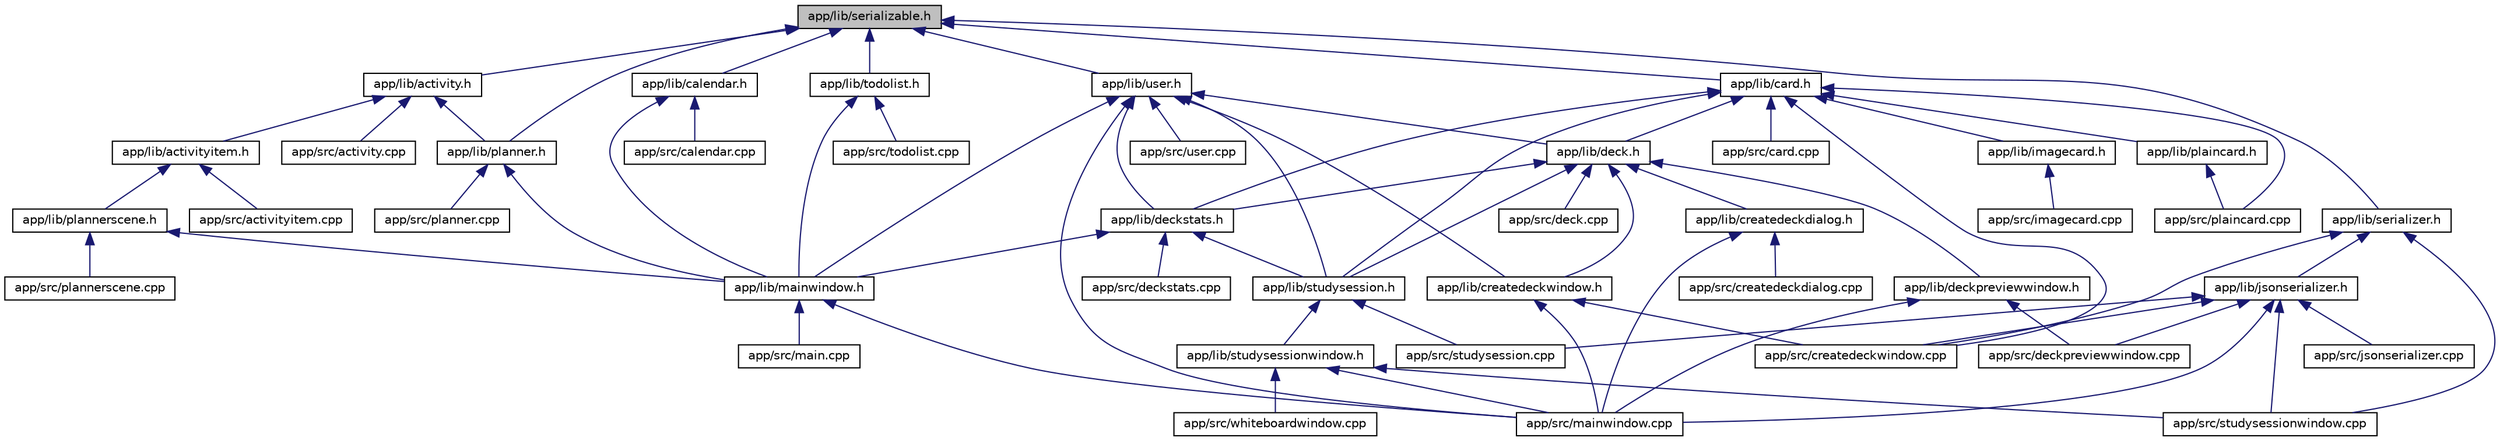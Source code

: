 digraph "app/lib/serializable.h"
{
 // LATEX_PDF_SIZE
  edge [fontname="Helvetica",fontsize="10",labelfontname="Helvetica",labelfontsize="10"];
  node [fontname="Helvetica",fontsize="10",shape=record];
  Node1 [label="app/lib/serializable.h",height=0.2,width=0.4,color="black", fillcolor="grey75", style="filled", fontcolor="black",tooltip=" "];
  Node1 -> Node2 [dir="back",color="midnightblue",fontsize="10",style="solid"];
  Node2 [label="app/lib/activity.h",height=0.2,width=0.4,color="black", fillcolor="white", style="filled",URL="$activity_8h.html",tooltip=" "];
  Node2 -> Node3 [dir="back",color="midnightblue",fontsize="10",style="solid"];
  Node3 [label="app/lib/activityitem.h",height=0.2,width=0.4,color="black", fillcolor="white", style="filled",URL="$activityitem_8h.html",tooltip=" "];
  Node3 -> Node4 [dir="back",color="midnightblue",fontsize="10",style="solid"];
  Node4 [label="app/lib/plannerscene.h",height=0.2,width=0.4,color="black", fillcolor="white", style="filled",URL="$plannerscene_8h.html",tooltip=" "];
  Node4 -> Node5 [dir="back",color="midnightblue",fontsize="10",style="solid"];
  Node5 [label="app/lib/mainwindow.h",height=0.2,width=0.4,color="black", fillcolor="white", style="filled",URL="$mainwindow_8h.html",tooltip=" "];
  Node5 -> Node6 [dir="back",color="midnightblue",fontsize="10",style="solid"];
  Node6 [label="app/src/main.cpp",height=0.2,width=0.4,color="black", fillcolor="white", style="filled",URL="$main_8cpp.html",tooltip=" "];
  Node5 -> Node7 [dir="back",color="midnightblue",fontsize="10",style="solid"];
  Node7 [label="app/src/mainwindow.cpp",height=0.2,width=0.4,color="black", fillcolor="white", style="filled",URL="$mainwindow_8cpp.html",tooltip=" "];
  Node4 -> Node8 [dir="back",color="midnightblue",fontsize="10",style="solid"];
  Node8 [label="app/src/plannerscene.cpp",height=0.2,width=0.4,color="black", fillcolor="white", style="filled",URL="$plannerscene_8cpp.html",tooltip=" "];
  Node3 -> Node9 [dir="back",color="midnightblue",fontsize="10",style="solid"];
  Node9 [label="app/src/activityitem.cpp",height=0.2,width=0.4,color="black", fillcolor="white", style="filled",URL="$activityitem_8cpp.html",tooltip=" "];
  Node2 -> Node10 [dir="back",color="midnightblue",fontsize="10",style="solid"];
  Node10 [label="app/lib/planner.h",height=0.2,width=0.4,color="black", fillcolor="white", style="filled",URL="$planner_8h.html",tooltip=" "];
  Node10 -> Node5 [dir="back",color="midnightblue",fontsize="10",style="solid"];
  Node10 -> Node11 [dir="back",color="midnightblue",fontsize="10",style="solid"];
  Node11 [label="app/src/planner.cpp",height=0.2,width=0.4,color="black", fillcolor="white", style="filled",URL="$planner_8cpp.html",tooltip=" "];
  Node2 -> Node12 [dir="back",color="midnightblue",fontsize="10",style="solid"];
  Node12 [label="app/src/activity.cpp",height=0.2,width=0.4,color="black", fillcolor="white", style="filled",URL="$activity_8cpp.html",tooltip=" "];
  Node1 -> Node13 [dir="back",color="midnightblue",fontsize="10",style="solid"];
  Node13 [label="app/lib/calendar.h",height=0.2,width=0.4,color="black", fillcolor="white", style="filled",URL="$calendar_8h.html",tooltip=" "];
  Node13 -> Node5 [dir="back",color="midnightblue",fontsize="10",style="solid"];
  Node13 -> Node14 [dir="back",color="midnightblue",fontsize="10",style="solid"];
  Node14 [label="app/src/calendar.cpp",height=0.2,width=0.4,color="black", fillcolor="white", style="filled",URL="$calendar_8cpp.html",tooltip=" "];
  Node1 -> Node15 [dir="back",color="midnightblue",fontsize="10",style="solid"];
  Node15 [label="app/lib/card.h",height=0.2,width=0.4,color="black", fillcolor="white", style="filled",URL="$card_8h.html",tooltip=" "];
  Node15 -> Node16 [dir="back",color="midnightblue",fontsize="10",style="solid"];
  Node16 [label="app/lib/deck.h",height=0.2,width=0.4,color="black", fillcolor="white", style="filled",URL="$deck_8h.html",tooltip=" "];
  Node16 -> Node17 [dir="back",color="midnightblue",fontsize="10",style="solid"];
  Node17 [label="app/lib/createdeckdialog.h",height=0.2,width=0.4,color="black", fillcolor="white", style="filled",URL="$createdeckdialog_8h.html",tooltip=" "];
  Node17 -> Node18 [dir="back",color="midnightblue",fontsize="10",style="solid"];
  Node18 [label="app/src/createdeckdialog.cpp",height=0.2,width=0.4,color="black", fillcolor="white", style="filled",URL="$createdeckdialog_8cpp.html",tooltip=" "];
  Node17 -> Node7 [dir="back",color="midnightblue",fontsize="10",style="solid"];
  Node16 -> Node19 [dir="back",color="midnightblue",fontsize="10",style="solid"];
  Node19 [label="app/lib/createdeckwindow.h",height=0.2,width=0.4,color="black", fillcolor="white", style="filled",URL="$createdeckwindow_8h.html",tooltip=" "];
  Node19 -> Node20 [dir="back",color="midnightblue",fontsize="10",style="solid"];
  Node20 [label="app/src/createdeckwindow.cpp",height=0.2,width=0.4,color="black", fillcolor="white", style="filled",URL="$createdeckwindow_8cpp.html",tooltip=" "];
  Node19 -> Node7 [dir="back",color="midnightblue",fontsize="10",style="solid"];
  Node16 -> Node21 [dir="back",color="midnightblue",fontsize="10",style="solid"];
  Node21 [label="app/lib/deckpreviewwindow.h",height=0.2,width=0.4,color="black", fillcolor="white", style="filled",URL="$deckpreviewwindow_8h.html",tooltip=" "];
  Node21 -> Node22 [dir="back",color="midnightblue",fontsize="10",style="solid"];
  Node22 [label="app/src/deckpreviewwindow.cpp",height=0.2,width=0.4,color="black", fillcolor="white", style="filled",URL="$deckpreviewwindow_8cpp.html",tooltip=" "];
  Node21 -> Node7 [dir="back",color="midnightblue",fontsize="10",style="solid"];
  Node16 -> Node23 [dir="back",color="midnightblue",fontsize="10",style="solid"];
  Node23 [label="app/lib/deckstats.h",height=0.2,width=0.4,color="black", fillcolor="white", style="filled",URL="$deckstats_8h.html",tooltip=" "];
  Node23 -> Node5 [dir="back",color="midnightblue",fontsize="10",style="solid"];
  Node23 -> Node24 [dir="back",color="midnightblue",fontsize="10",style="solid"];
  Node24 [label="app/lib/studysession.h",height=0.2,width=0.4,color="black", fillcolor="white", style="filled",URL="$studysession_8h.html",tooltip=" "];
  Node24 -> Node25 [dir="back",color="midnightblue",fontsize="10",style="solid"];
  Node25 [label="app/lib/studysessionwindow.h",height=0.2,width=0.4,color="black", fillcolor="white", style="filled",URL="$studysessionwindow_8h.html",tooltip=" "];
  Node25 -> Node7 [dir="back",color="midnightblue",fontsize="10",style="solid"];
  Node25 -> Node26 [dir="back",color="midnightblue",fontsize="10",style="solid"];
  Node26 [label="app/src/studysessionwindow.cpp",height=0.2,width=0.4,color="black", fillcolor="white", style="filled",URL="$studysessionwindow_8cpp.html",tooltip=" "];
  Node25 -> Node27 [dir="back",color="midnightblue",fontsize="10",style="solid"];
  Node27 [label="app/src/whiteboardwindow.cpp",height=0.2,width=0.4,color="black", fillcolor="white", style="filled",URL="$whiteboardwindow_8cpp.html",tooltip=" "];
  Node24 -> Node28 [dir="back",color="midnightblue",fontsize="10",style="solid"];
  Node28 [label="app/src/studysession.cpp",height=0.2,width=0.4,color="black", fillcolor="white", style="filled",URL="$studysession_8cpp.html",tooltip=" "];
  Node23 -> Node29 [dir="back",color="midnightblue",fontsize="10",style="solid"];
  Node29 [label="app/src/deckstats.cpp",height=0.2,width=0.4,color="black", fillcolor="white", style="filled",URL="$deckstats_8cpp.html",tooltip=" "];
  Node16 -> Node24 [dir="back",color="midnightblue",fontsize="10",style="solid"];
  Node16 -> Node30 [dir="back",color="midnightblue",fontsize="10",style="solid"];
  Node30 [label="app/src/deck.cpp",height=0.2,width=0.4,color="black", fillcolor="white", style="filled",URL="$deck_8cpp.html",tooltip=" "];
  Node15 -> Node23 [dir="back",color="midnightblue",fontsize="10",style="solid"];
  Node15 -> Node31 [dir="back",color="midnightblue",fontsize="10",style="solid"];
  Node31 [label="app/lib/imagecard.h",height=0.2,width=0.4,color="black", fillcolor="white", style="filled",URL="$imagecard_8h.html",tooltip=" "];
  Node31 -> Node32 [dir="back",color="midnightblue",fontsize="10",style="solid"];
  Node32 [label="app/src/imagecard.cpp",height=0.2,width=0.4,color="black", fillcolor="white", style="filled",URL="$imagecard_8cpp.html",tooltip=" "];
  Node15 -> Node33 [dir="back",color="midnightblue",fontsize="10",style="solid"];
  Node33 [label="app/lib/plaincard.h",height=0.2,width=0.4,color="black", fillcolor="white", style="filled",URL="$plaincard_8h.html",tooltip=" "];
  Node33 -> Node34 [dir="back",color="midnightblue",fontsize="10",style="solid"];
  Node34 [label="app/src/plaincard.cpp",height=0.2,width=0.4,color="black", fillcolor="white", style="filled",URL="$plaincard_8cpp.html",tooltip=" "];
  Node15 -> Node24 [dir="back",color="midnightblue",fontsize="10",style="solid"];
  Node15 -> Node35 [dir="back",color="midnightblue",fontsize="10",style="solid"];
  Node35 [label="app/src/card.cpp",height=0.2,width=0.4,color="black", fillcolor="white", style="filled",URL="$card_8cpp.html",tooltip=" "];
  Node15 -> Node20 [dir="back",color="midnightblue",fontsize="10",style="solid"];
  Node15 -> Node34 [dir="back",color="midnightblue",fontsize="10",style="solid"];
  Node1 -> Node10 [dir="back",color="midnightblue",fontsize="10",style="solid"];
  Node1 -> Node36 [dir="back",color="midnightblue",fontsize="10",style="solid"];
  Node36 [label="app/lib/serializer.h",height=0.2,width=0.4,color="black", fillcolor="white", style="filled",URL="$serializer_8h.html",tooltip=" "];
  Node36 -> Node37 [dir="back",color="midnightblue",fontsize="10",style="solid"];
  Node37 [label="app/lib/jsonserializer.h",height=0.2,width=0.4,color="black", fillcolor="white", style="filled",URL="$jsonserializer_8h.html",tooltip=" "];
  Node37 -> Node20 [dir="back",color="midnightblue",fontsize="10",style="solid"];
  Node37 -> Node22 [dir="back",color="midnightblue",fontsize="10",style="solid"];
  Node37 -> Node38 [dir="back",color="midnightblue",fontsize="10",style="solid"];
  Node38 [label="app/src/jsonserializer.cpp",height=0.2,width=0.4,color="black", fillcolor="white", style="filled",URL="$jsonserializer_8cpp.html",tooltip=" "];
  Node37 -> Node7 [dir="back",color="midnightblue",fontsize="10",style="solid"];
  Node37 -> Node28 [dir="back",color="midnightblue",fontsize="10",style="solid"];
  Node37 -> Node26 [dir="back",color="midnightblue",fontsize="10",style="solid"];
  Node36 -> Node20 [dir="back",color="midnightblue",fontsize="10",style="solid"];
  Node36 -> Node26 [dir="back",color="midnightblue",fontsize="10",style="solid"];
  Node1 -> Node39 [dir="back",color="midnightblue",fontsize="10",style="solid"];
  Node39 [label="app/lib/todolist.h",height=0.2,width=0.4,color="black", fillcolor="white", style="filled",URL="$todolist_8h.html",tooltip=" "];
  Node39 -> Node5 [dir="back",color="midnightblue",fontsize="10",style="solid"];
  Node39 -> Node40 [dir="back",color="midnightblue",fontsize="10",style="solid"];
  Node40 [label="app/src/todolist.cpp",height=0.2,width=0.4,color="black", fillcolor="white", style="filled",URL="$todolist_8cpp.html",tooltip=" "];
  Node1 -> Node41 [dir="back",color="midnightblue",fontsize="10",style="solid"];
  Node41 [label="app/lib/user.h",height=0.2,width=0.4,color="black", fillcolor="white", style="filled",URL="$user_8h.html",tooltip=" "];
  Node41 -> Node19 [dir="back",color="midnightblue",fontsize="10",style="solid"];
  Node41 -> Node16 [dir="back",color="midnightblue",fontsize="10",style="solid"];
  Node41 -> Node23 [dir="back",color="midnightblue",fontsize="10",style="solid"];
  Node41 -> Node5 [dir="back",color="midnightblue",fontsize="10",style="solid"];
  Node41 -> Node24 [dir="back",color="midnightblue",fontsize="10",style="solid"];
  Node41 -> Node7 [dir="back",color="midnightblue",fontsize="10",style="solid"];
  Node41 -> Node42 [dir="back",color="midnightblue",fontsize="10",style="solid"];
  Node42 [label="app/src/user.cpp",height=0.2,width=0.4,color="black", fillcolor="white", style="filled",URL="$user_8cpp.html",tooltip=" "];
}
